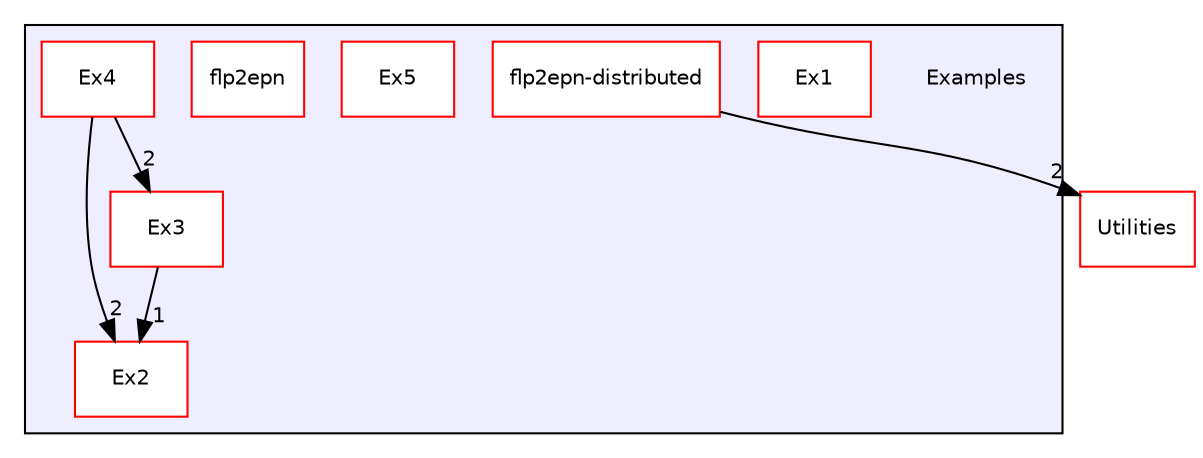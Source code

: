 digraph "/home/travis/build/AliceO2Group/AliceO2/Examples" {
  bgcolor=transparent;
  compound=true
  node [ fontsize="10", fontname="Helvetica"];
  edge [ labelfontsize="10", labelfontname="Helvetica"];
  subgraph clusterdir_03680f297d755c096b0a1ead13ee12b7 {
    graph [ bgcolor="#eeeeff", pencolor="black", label="" URL="dir_03680f297d755c096b0a1ead13ee12b7.html"];
    dir_03680f297d755c096b0a1ead13ee12b7 [shape=plaintext label="Examples"];
    dir_59c307e63af427034b6cbbe4e460095e [shape=box label="Ex1" color="red" fillcolor="white" style="filled" URL="dir_59c307e63af427034b6cbbe4e460095e.html"];
    dir_796c6520f78513947d27220245881da4 [shape=box label="Ex2" color="red" fillcolor="white" style="filled" URL="dir_796c6520f78513947d27220245881da4.html"];
    dir_85570e636746d5649ccd8168aece12f6 [shape=box label="Ex3" color="red" fillcolor="white" style="filled" URL="dir_85570e636746d5649ccd8168aece12f6.html"];
    dir_ea1c2409bec89057a2ca816ce631bb9c [shape=box label="Ex4" color="red" fillcolor="white" style="filled" URL="dir_ea1c2409bec89057a2ca816ce631bb9c.html"];
    dir_3a38ee9c0cae0c5529c966727e1a4077 [shape=box label="Ex5" color="red" fillcolor="white" style="filled" URL="dir_3a38ee9c0cae0c5529c966727e1a4077.html"];
    dir_e58393ef4def426c8ceda80ca520b4f3 [shape=box label="flp2epn" color="red" fillcolor="white" style="filled" URL="dir_e58393ef4def426c8ceda80ca520b4f3.html"];
    dir_87f9a983135fc5f02c1a00f3a6273132 [shape=box label="flp2epn-distributed" color="red" fillcolor="white" style="filled" URL="dir_87f9a983135fc5f02c1a00f3a6273132.html"];
  }
  dir_b05a5fa85f84bfc9013183c9d87f9a36 [shape=box label="Utilities" color="red" URL="dir_b05a5fa85f84bfc9013183c9d87f9a36.html"];
  dir_85570e636746d5649ccd8168aece12f6->dir_796c6520f78513947d27220245881da4 [headlabel="1", labeldistance=1.5 headhref="dir_000631_000628.html"];
  dir_87f9a983135fc5f02c1a00f3a6273132->dir_b05a5fa85f84bfc9013183c9d87f9a36 [headlabel="2", labeldistance=1.5 headhref="dir_000644_000533.html"];
  dir_ea1c2409bec89057a2ca816ce631bb9c->dir_796c6520f78513947d27220245881da4 [headlabel="2", labeldistance=1.5 headhref="dir_000634_000628.html"];
  dir_ea1c2409bec89057a2ca816ce631bb9c->dir_85570e636746d5649ccd8168aece12f6 [headlabel="2", labeldistance=1.5 headhref="dir_000634_000631.html"];
}
